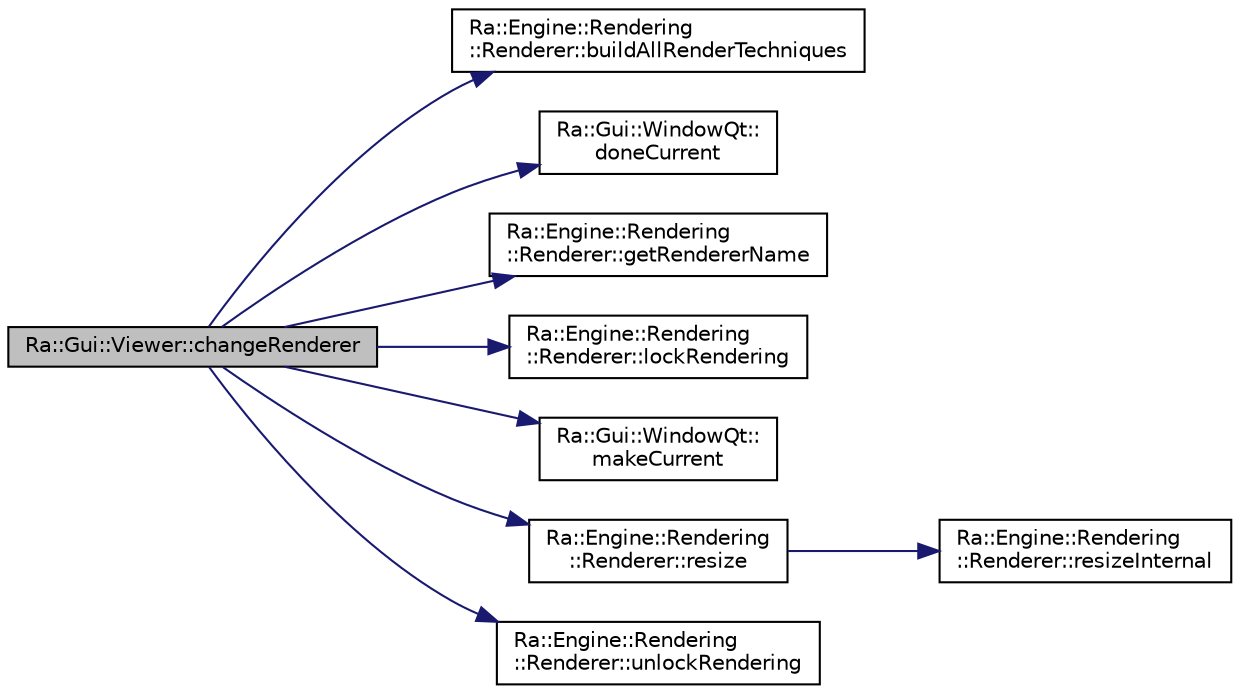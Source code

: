 digraph "Ra::Gui::Viewer::changeRenderer"
{
 // INTERACTIVE_SVG=YES
 // LATEX_PDF_SIZE
  edge [fontname="Helvetica",fontsize="10",labelfontname="Helvetica",labelfontsize="10"];
  node [fontname="Helvetica",fontsize="10",shape=record];
  rankdir="LR";
  Node1 [label="Ra::Gui::Viewer::changeRenderer",height=0.2,width=0.4,color="black", fillcolor="grey75", style="filled", fontcolor="black",tooltip="Set the renderer."];
  Node1 -> Node2 [color="midnightblue",fontsize="10",style="solid",fontname="Helvetica"];
  Node2 [label="Ra::Engine::Rendering\l::Renderer::buildAllRenderTechniques",height=0.2,width=0.4,color="black", fillcolor="white", style="filled",URL="$classRa_1_1Engine_1_1Rendering_1_1Renderer.html#a7042ea2839f794059ca7a97f75118afe",tooltip=" "];
  Node1 -> Node3 [color="midnightblue",fontsize="10",style="solid",fontname="Helvetica"];
  Node3 [label="Ra::Gui::WindowQt::\ldoneCurrent",height=0.2,width=0.4,color="black", fillcolor="white", style="filled",URL="$classRa_1_1Gui_1_1WindowQt.html#acd31b9e580f049491d13c16ef954d964",tooltip=" "];
  Node1 -> Node4 [color="midnightblue",fontsize="10",style="solid",fontname="Helvetica"];
  Node4 [label="Ra::Engine::Rendering\l::Renderer::getRendererName",height=0.2,width=0.4,color="black", fillcolor="white", style="filled",URL="$classRa_1_1Engine_1_1Rendering_1_1Renderer.html#a305a4ebf52a2d2642245155eab3099dc",tooltip="Get the name of the renderer, e.g to be displayed in the UI."];
  Node1 -> Node5 [color="midnightblue",fontsize="10",style="solid",fontname="Helvetica"];
  Node5 [label="Ra::Engine::Rendering\l::Renderer::lockRendering",height=0.2,width=0.4,color="black", fillcolor="white", style="filled",URL="$classRa_1_1Engine_1_1Rendering_1_1Renderer.html#abbb35a6ba5e765ce56848af6d235cf8f",tooltip=" "];
  Node1 -> Node6 [color="midnightblue",fontsize="10",style="solid",fontname="Helvetica"];
  Node6 [label="Ra::Gui::WindowQt::\lmakeCurrent",height=0.2,width=0.4,color="black", fillcolor="white", style="filled",URL="$classRa_1_1Gui_1_1WindowQt.html#a78476baacd2df24a260f604d02c8ddc4",tooltip=" "];
  Node1 -> Node7 [color="midnightblue",fontsize="10",style="solid",fontname="Helvetica"];
  Node7 [label="Ra::Engine::Rendering\l::Renderer::resize",height=0.2,width=0.4,color="black", fillcolor="white", style="filled",URL="$classRa_1_1Engine_1_1Rendering_1_1Renderer.html#a314e31247fa616d1cbb02143cd42019f",tooltip="Resize the viewport and all the screen textures, fbos. This function must be overrided as soon as som..."];
  Node7 -> Node8 [color="midnightblue",fontsize="10",style="solid",fontname="Helvetica"];
  Node8 [label="Ra::Engine::Rendering\l::Renderer::resizeInternal",height=0.2,width=0.4,color="black", fillcolor="white", style="filled",URL="$classRa_1_1Engine_1_1Rendering_1_1Renderer.html#ac804ffc9a0b4f71c02610ce930fd5c65",tooltip=" "];
  Node1 -> Node9 [color="midnightblue",fontsize="10",style="solid",fontname="Helvetica"];
  Node9 [label="Ra::Engine::Rendering\l::Renderer::unlockRendering",height=0.2,width=0.4,color="black", fillcolor="white", style="filled",URL="$classRa_1_1Engine_1_1Rendering_1_1Renderer.html#a176af03a142928fb672ec7063efab174",tooltip=" "];
}

